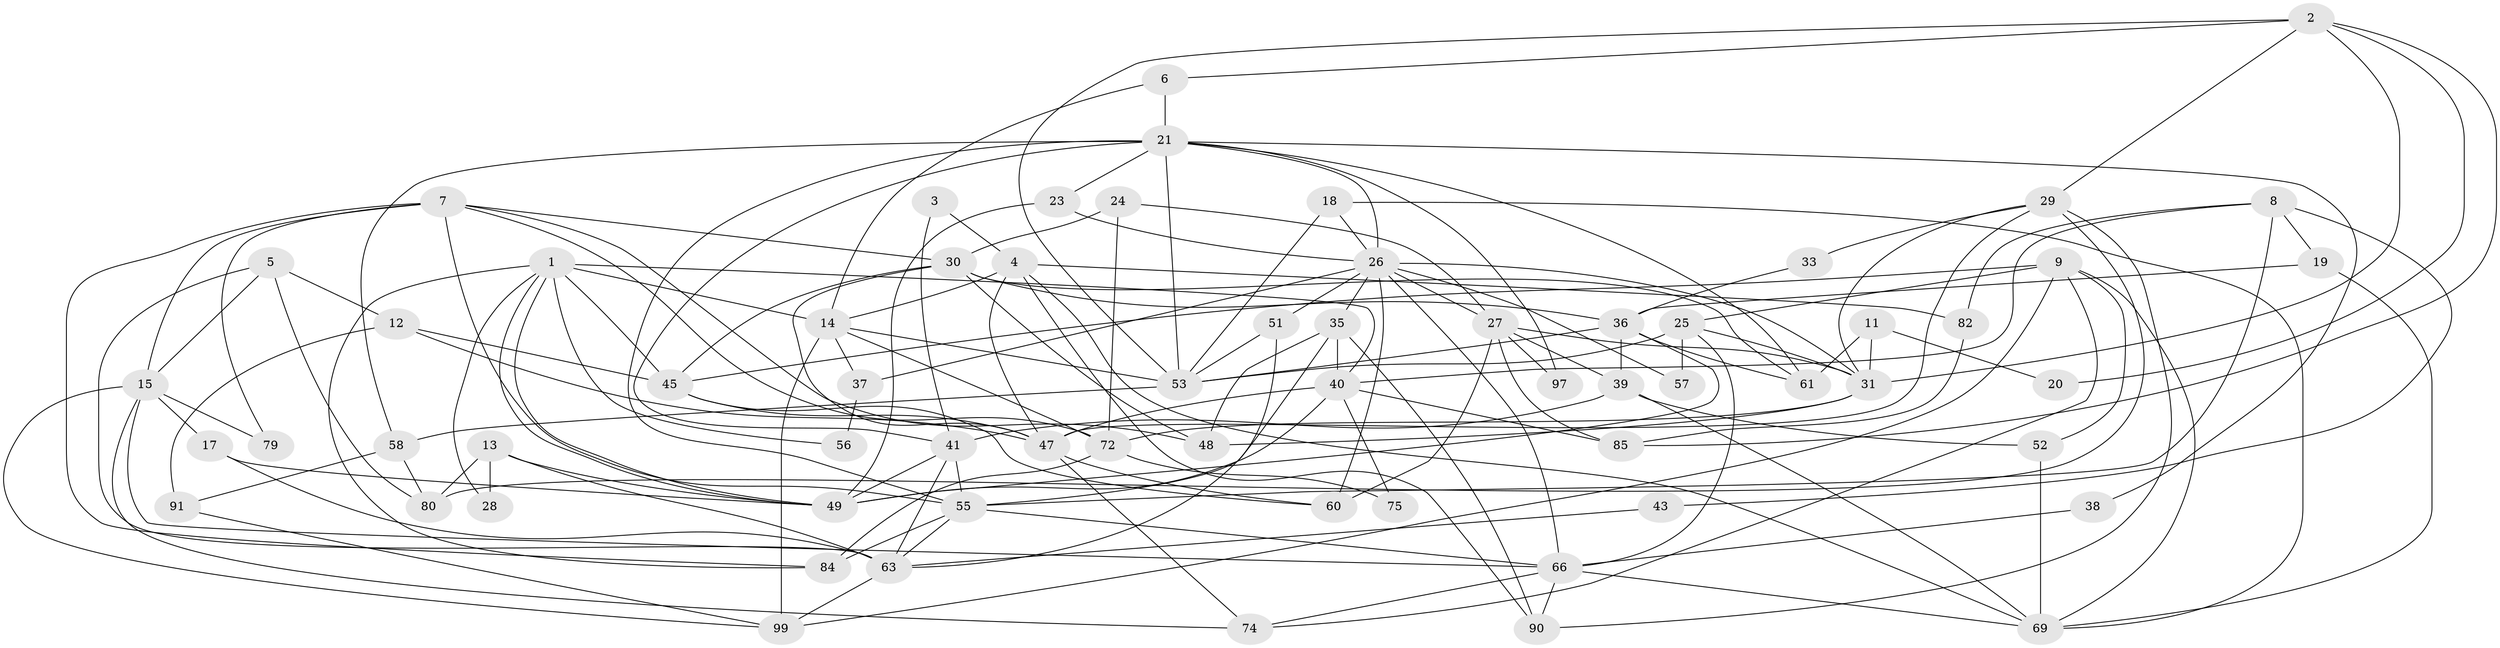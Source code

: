 // original degree distribution, {4: 0.25252525252525254, 5: 0.20202020202020202, 2: 0.16161616161616163, 3: 0.23232323232323232, 7: 0.050505050505050504, 6: 0.10101010101010101}
// Generated by graph-tools (version 1.1) at 2025/11/02/27/25 16:11:20]
// undirected, 65 vertices, 157 edges
graph export_dot {
graph [start="1"]
  node [color=gray90,style=filled];
  1 [super="+50"];
  2 [super="+42"];
  3;
  4 [super="+76"];
  5 [super="+83"];
  6;
  7 [super="+10"];
  8 [super="+87"];
  9 [super="+22"];
  11;
  12 [super="+62"];
  13 [super="+16"];
  14 [super="+54"];
  15 [super="+34"];
  17;
  18;
  19;
  20;
  21 [super="+78"];
  23;
  24;
  25 [super="+32"];
  26 [super="+46"];
  27 [super="+64"];
  28;
  29 [super="+65"];
  30 [super="+98"];
  31 [super="+59"];
  33;
  35;
  36 [super="+92"];
  37;
  38;
  39 [super="+44"];
  40 [super="+71"];
  41 [super="+68"];
  43;
  45 [super="+94"];
  47 [super="+70"];
  48;
  49 [super="+67"];
  51;
  52;
  53 [super="+89"];
  55 [super="+77"];
  56;
  57;
  58 [super="+86"];
  60 [super="+93"];
  61;
  63 [super="+81"];
  66 [super="+96"];
  69 [super="+73"];
  72 [super="+88"];
  74;
  75;
  79;
  80;
  82;
  84;
  85;
  90 [super="+95"];
  91;
  97;
  99;
  1 -- 49;
  1 -- 49;
  1 -- 28;
  1 -- 84;
  1 -- 40;
  1 -- 56;
  1 -- 14;
  1 -- 45;
  2 -- 31;
  2 -- 85;
  2 -- 6;
  2 -- 20;
  2 -- 53;
  2 -- 29;
  3 -- 41;
  3 -- 4;
  4 -- 69;
  4 -- 82;
  4 -- 90;
  4 -- 47;
  4 -- 14;
  5 -- 15;
  5 -- 80;
  5 -- 12;
  5 -- 63;
  6 -- 21;
  6 -- 14;
  7 -- 84;
  7 -- 30;
  7 -- 15;
  7 -- 48;
  7 -- 55;
  7 -- 72;
  7 -- 79;
  8 -- 19;
  8 -- 82;
  8 -- 43;
  8 -- 40;
  8 -- 55;
  9 -- 25;
  9 -- 45 [weight=2];
  9 -- 74;
  9 -- 99;
  9 -- 52;
  9 -- 69;
  11 -- 31;
  11 -- 61;
  11 -- 20;
  12 -- 91;
  12 -- 45;
  12 -- 47;
  13 -- 80 [weight=2];
  13 -- 49;
  13 -- 28;
  13 -- 63;
  14 -- 99;
  14 -- 37;
  14 -- 72;
  14 -- 53;
  15 -- 74;
  15 -- 17;
  15 -- 66;
  15 -- 99;
  15 -- 79;
  17 -- 49;
  17 -- 63;
  18 -- 53;
  18 -- 69;
  18 -- 26;
  19 -- 36;
  19 -- 69;
  21 -- 53;
  21 -- 55;
  21 -- 61;
  21 -- 97;
  21 -- 38;
  21 -- 23;
  21 -- 58;
  21 -- 26;
  21 -- 41;
  23 -- 26;
  23 -- 49;
  24 -- 27;
  24 -- 30;
  24 -- 72;
  25 -- 66;
  25 -- 53;
  25 -- 57;
  25 -- 31;
  26 -- 35;
  26 -- 37;
  26 -- 51;
  26 -- 60;
  26 -- 66;
  26 -- 57;
  26 -- 27;
  26 -- 31;
  27 -- 85;
  27 -- 97;
  27 -- 31;
  27 -- 39;
  27 -- 60;
  29 -- 80;
  29 -- 33;
  29 -- 31;
  29 -- 90;
  29 -- 47;
  30 -- 48;
  30 -- 47;
  30 -- 36;
  30 -- 61;
  30 -- 45;
  31 -- 72;
  31 -- 48;
  33 -- 36;
  35 -- 48;
  35 -- 40;
  35 -- 55;
  35 -- 90;
  36 -- 53 [weight=2];
  36 -- 39;
  36 -- 61;
  36 -- 49;
  37 -- 56;
  38 -- 66;
  39 -- 52;
  39 -- 69;
  39 -- 41;
  40 -- 49;
  40 -- 75;
  40 -- 85;
  40 -- 47;
  41 -- 55;
  41 -- 49;
  41 -- 63;
  43 -- 63;
  45 -- 47;
  45 -- 60;
  47 -- 60;
  47 -- 74;
  51 -- 63;
  51 -- 53;
  52 -- 69;
  53 -- 58 [weight=2];
  55 -- 63;
  55 -- 66;
  55 -- 84;
  58 -- 80;
  58 -- 91;
  63 -- 99;
  66 -- 69;
  66 -- 74;
  66 -- 90;
  72 -- 75;
  72 -- 84;
  82 -- 85;
  91 -- 99;
}
